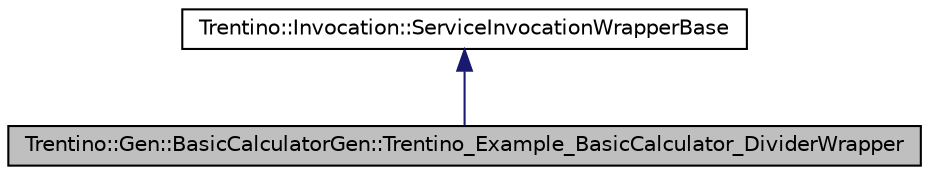 digraph G
{
  edge [fontname="Helvetica",fontsize="10",labelfontname="Helvetica",labelfontsize="10"];
  node [fontname="Helvetica",fontsize="10",shape=record];
  Node1 [label="Trentino::Gen::BasicCalculatorGen::Trentino_Example_BasicCalculator_DividerWrapper",height=0.2,width=0.4,color="black", fillcolor="grey75", style="filled" fontcolor="black"];
  Node2 -> Node1 [dir="back",color="midnightblue",fontsize="10",style="solid",fontname="Helvetica"];
  Node2 [label="Trentino::Invocation::ServiceInvocationWrapperBase",height=0.2,width=0.4,color="black", fillcolor="white", style="filled",URL="$class_trentino_1_1_invocation_1_1_service_invocation_wrapper_base.html",tooltip="The wrapper is used to call a given Service. Its contains the target service to be called..."];
}
